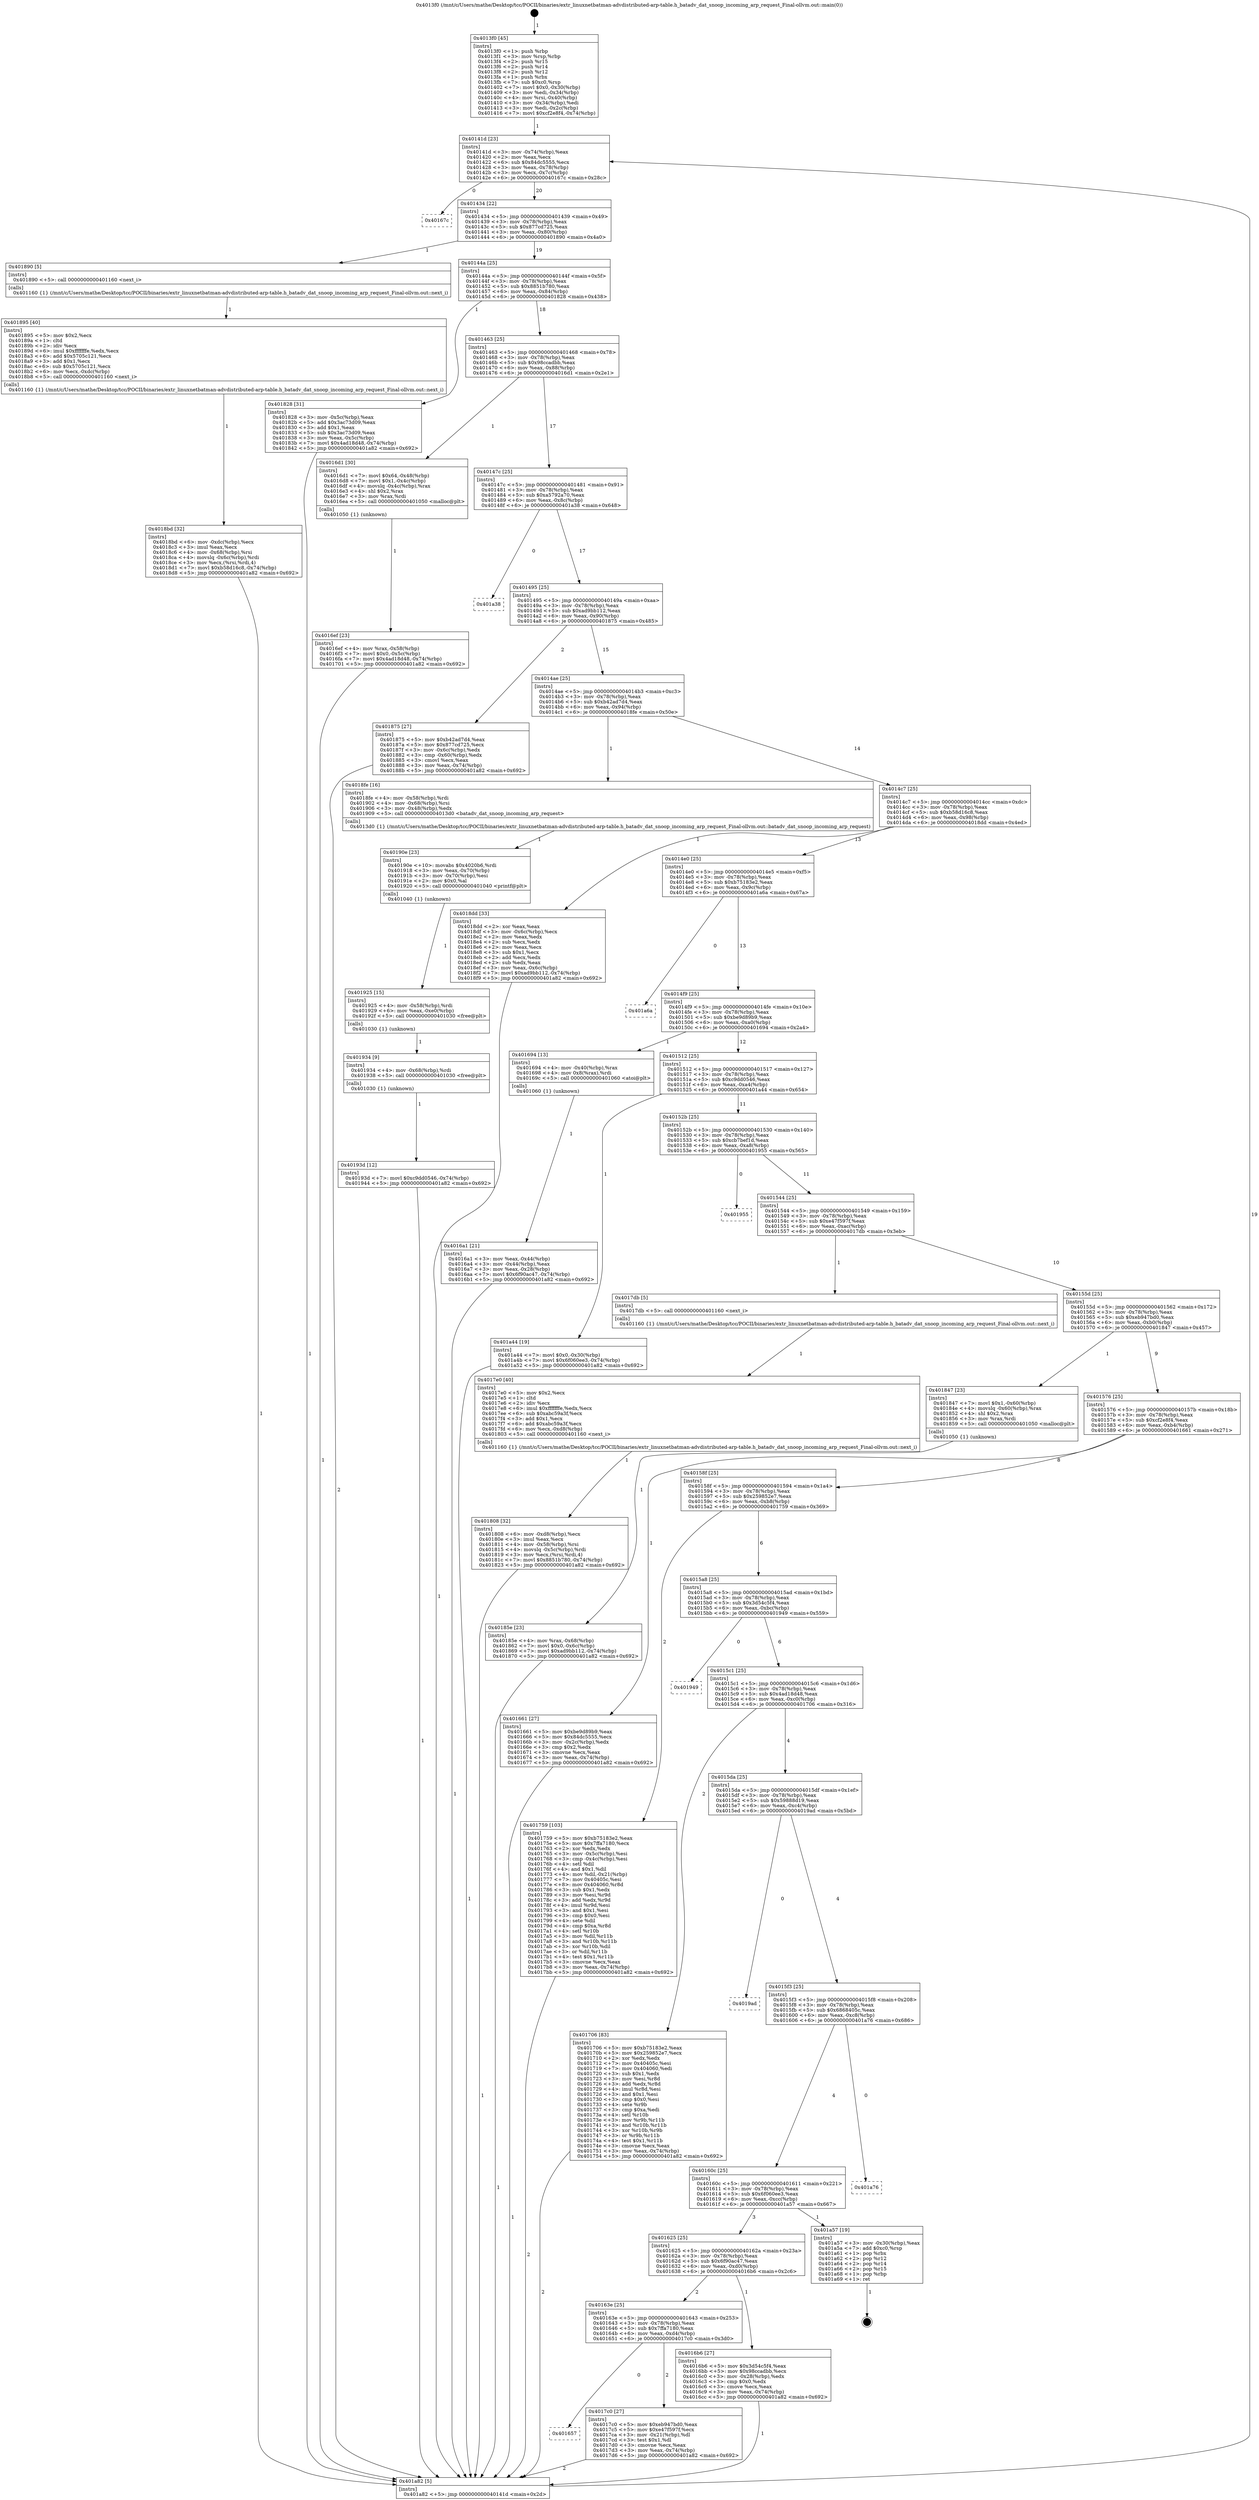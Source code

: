 digraph "0x4013f0" {
  label = "0x4013f0 (/mnt/c/Users/mathe/Desktop/tcc/POCII/binaries/extr_linuxnetbatman-advdistributed-arp-table.h_batadv_dat_snoop_incoming_arp_request_Final-ollvm.out::main(0))"
  labelloc = "t"
  node[shape=record]

  Entry [label="",width=0.3,height=0.3,shape=circle,fillcolor=black,style=filled]
  "0x40141d" [label="{
     0x40141d [23]\l
     | [instrs]\l
     &nbsp;&nbsp;0x40141d \<+3\>: mov -0x74(%rbp),%eax\l
     &nbsp;&nbsp;0x401420 \<+2\>: mov %eax,%ecx\l
     &nbsp;&nbsp;0x401422 \<+6\>: sub $0x84dc5555,%ecx\l
     &nbsp;&nbsp;0x401428 \<+3\>: mov %eax,-0x78(%rbp)\l
     &nbsp;&nbsp;0x40142b \<+3\>: mov %ecx,-0x7c(%rbp)\l
     &nbsp;&nbsp;0x40142e \<+6\>: je 000000000040167c \<main+0x28c\>\l
  }"]
  "0x40167c" [label="{
     0x40167c\l
  }", style=dashed]
  "0x401434" [label="{
     0x401434 [22]\l
     | [instrs]\l
     &nbsp;&nbsp;0x401434 \<+5\>: jmp 0000000000401439 \<main+0x49\>\l
     &nbsp;&nbsp;0x401439 \<+3\>: mov -0x78(%rbp),%eax\l
     &nbsp;&nbsp;0x40143c \<+5\>: sub $0x877cd725,%eax\l
     &nbsp;&nbsp;0x401441 \<+3\>: mov %eax,-0x80(%rbp)\l
     &nbsp;&nbsp;0x401444 \<+6\>: je 0000000000401890 \<main+0x4a0\>\l
  }"]
  Exit [label="",width=0.3,height=0.3,shape=circle,fillcolor=black,style=filled,peripheries=2]
  "0x401890" [label="{
     0x401890 [5]\l
     | [instrs]\l
     &nbsp;&nbsp;0x401890 \<+5\>: call 0000000000401160 \<next_i\>\l
     | [calls]\l
     &nbsp;&nbsp;0x401160 \{1\} (/mnt/c/Users/mathe/Desktop/tcc/POCII/binaries/extr_linuxnetbatman-advdistributed-arp-table.h_batadv_dat_snoop_incoming_arp_request_Final-ollvm.out::next_i)\l
  }"]
  "0x40144a" [label="{
     0x40144a [25]\l
     | [instrs]\l
     &nbsp;&nbsp;0x40144a \<+5\>: jmp 000000000040144f \<main+0x5f\>\l
     &nbsp;&nbsp;0x40144f \<+3\>: mov -0x78(%rbp),%eax\l
     &nbsp;&nbsp;0x401452 \<+5\>: sub $0x8851b780,%eax\l
     &nbsp;&nbsp;0x401457 \<+6\>: mov %eax,-0x84(%rbp)\l
     &nbsp;&nbsp;0x40145d \<+6\>: je 0000000000401828 \<main+0x438\>\l
  }"]
  "0x40193d" [label="{
     0x40193d [12]\l
     | [instrs]\l
     &nbsp;&nbsp;0x40193d \<+7\>: movl $0xc9dd0546,-0x74(%rbp)\l
     &nbsp;&nbsp;0x401944 \<+5\>: jmp 0000000000401a82 \<main+0x692\>\l
  }"]
  "0x401828" [label="{
     0x401828 [31]\l
     | [instrs]\l
     &nbsp;&nbsp;0x401828 \<+3\>: mov -0x5c(%rbp),%eax\l
     &nbsp;&nbsp;0x40182b \<+5\>: add $0x3ac73d09,%eax\l
     &nbsp;&nbsp;0x401830 \<+3\>: add $0x1,%eax\l
     &nbsp;&nbsp;0x401833 \<+5\>: sub $0x3ac73d09,%eax\l
     &nbsp;&nbsp;0x401838 \<+3\>: mov %eax,-0x5c(%rbp)\l
     &nbsp;&nbsp;0x40183b \<+7\>: movl $0x4ad18d48,-0x74(%rbp)\l
     &nbsp;&nbsp;0x401842 \<+5\>: jmp 0000000000401a82 \<main+0x692\>\l
  }"]
  "0x401463" [label="{
     0x401463 [25]\l
     | [instrs]\l
     &nbsp;&nbsp;0x401463 \<+5\>: jmp 0000000000401468 \<main+0x78\>\l
     &nbsp;&nbsp;0x401468 \<+3\>: mov -0x78(%rbp),%eax\l
     &nbsp;&nbsp;0x40146b \<+5\>: sub $0x98ccadbb,%eax\l
     &nbsp;&nbsp;0x401470 \<+6\>: mov %eax,-0x88(%rbp)\l
     &nbsp;&nbsp;0x401476 \<+6\>: je 00000000004016d1 \<main+0x2e1\>\l
  }"]
  "0x401934" [label="{
     0x401934 [9]\l
     | [instrs]\l
     &nbsp;&nbsp;0x401934 \<+4\>: mov -0x68(%rbp),%rdi\l
     &nbsp;&nbsp;0x401938 \<+5\>: call 0000000000401030 \<free@plt\>\l
     | [calls]\l
     &nbsp;&nbsp;0x401030 \{1\} (unknown)\l
  }"]
  "0x4016d1" [label="{
     0x4016d1 [30]\l
     | [instrs]\l
     &nbsp;&nbsp;0x4016d1 \<+7\>: movl $0x64,-0x48(%rbp)\l
     &nbsp;&nbsp;0x4016d8 \<+7\>: movl $0x1,-0x4c(%rbp)\l
     &nbsp;&nbsp;0x4016df \<+4\>: movslq -0x4c(%rbp),%rax\l
     &nbsp;&nbsp;0x4016e3 \<+4\>: shl $0x2,%rax\l
     &nbsp;&nbsp;0x4016e7 \<+3\>: mov %rax,%rdi\l
     &nbsp;&nbsp;0x4016ea \<+5\>: call 0000000000401050 \<malloc@plt\>\l
     | [calls]\l
     &nbsp;&nbsp;0x401050 \{1\} (unknown)\l
  }"]
  "0x40147c" [label="{
     0x40147c [25]\l
     | [instrs]\l
     &nbsp;&nbsp;0x40147c \<+5\>: jmp 0000000000401481 \<main+0x91\>\l
     &nbsp;&nbsp;0x401481 \<+3\>: mov -0x78(%rbp),%eax\l
     &nbsp;&nbsp;0x401484 \<+5\>: sub $0xa5792a70,%eax\l
     &nbsp;&nbsp;0x401489 \<+6\>: mov %eax,-0x8c(%rbp)\l
     &nbsp;&nbsp;0x40148f \<+6\>: je 0000000000401a38 \<main+0x648\>\l
  }"]
  "0x401925" [label="{
     0x401925 [15]\l
     | [instrs]\l
     &nbsp;&nbsp;0x401925 \<+4\>: mov -0x58(%rbp),%rdi\l
     &nbsp;&nbsp;0x401929 \<+6\>: mov %eax,-0xe0(%rbp)\l
     &nbsp;&nbsp;0x40192f \<+5\>: call 0000000000401030 \<free@plt\>\l
     | [calls]\l
     &nbsp;&nbsp;0x401030 \{1\} (unknown)\l
  }"]
  "0x401a38" [label="{
     0x401a38\l
  }", style=dashed]
  "0x401495" [label="{
     0x401495 [25]\l
     | [instrs]\l
     &nbsp;&nbsp;0x401495 \<+5\>: jmp 000000000040149a \<main+0xaa\>\l
     &nbsp;&nbsp;0x40149a \<+3\>: mov -0x78(%rbp),%eax\l
     &nbsp;&nbsp;0x40149d \<+5\>: sub $0xad9bb112,%eax\l
     &nbsp;&nbsp;0x4014a2 \<+6\>: mov %eax,-0x90(%rbp)\l
     &nbsp;&nbsp;0x4014a8 \<+6\>: je 0000000000401875 \<main+0x485\>\l
  }"]
  "0x40190e" [label="{
     0x40190e [23]\l
     | [instrs]\l
     &nbsp;&nbsp;0x40190e \<+10\>: movabs $0x4020b6,%rdi\l
     &nbsp;&nbsp;0x401918 \<+3\>: mov %eax,-0x70(%rbp)\l
     &nbsp;&nbsp;0x40191b \<+3\>: mov -0x70(%rbp),%esi\l
     &nbsp;&nbsp;0x40191e \<+2\>: mov $0x0,%al\l
     &nbsp;&nbsp;0x401920 \<+5\>: call 0000000000401040 \<printf@plt\>\l
     | [calls]\l
     &nbsp;&nbsp;0x401040 \{1\} (unknown)\l
  }"]
  "0x401875" [label="{
     0x401875 [27]\l
     | [instrs]\l
     &nbsp;&nbsp;0x401875 \<+5\>: mov $0xb42ad7d4,%eax\l
     &nbsp;&nbsp;0x40187a \<+5\>: mov $0x877cd725,%ecx\l
     &nbsp;&nbsp;0x40187f \<+3\>: mov -0x6c(%rbp),%edx\l
     &nbsp;&nbsp;0x401882 \<+3\>: cmp -0x60(%rbp),%edx\l
     &nbsp;&nbsp;0x401885 \<+3\>: cmovl %ecx,%eax\l
     &nbsp;&nbsp;0x401888 \<+3\>: mov %eax,-0x74(%rbp)\l
     &nbsp;&nbsp;0x40188b \<+5\>: jmp 0000000000401a82 \<main+0x692\>\l
  }"]
  "0x4014ae" [label="{
     0x4014ae [25]\l
     | [instrs]\l
     &nbsp;&nbsp;0x4014ae \<+5\>: jmp 00000000004014b3 \<main+0xc3\>\l
     &nbsp;&nbsp;0x4014b3 \<+3\>: mov -0x78(%rbp),%eax\l
     &nbsp;&nbsp;0x4014b6 \<+5\>: sub $0xb42ad7d4,%eax\l
     &nbsp;&nbsp;0x4014bb \<+6\>: mov %eax,-0x94(%rbp)\l
     &nbsp;&nbsp;0x4014c1 \<+6\>: je 00000000004018fe \<main+0x50e\>\l
  }"]
  "0x4018bd" [label="{
     0x4018bd [32]\l
     | [instrs]\l
     &nbsp;&nbsp;0x4018bd \<+6\>: mov -0xdc(%rbp),%ecx\l
     &nbsp;&nbsp;0x4018c3 \<+3\>: imul %eax,%ecx\l
     &nbsp;&nbsp;0x4018c6 \<+4\>: mov -0x68(%rbp),%rsi\l
     &nbsp;&nbsp;0x4018ca \<+4\>: movslq -0x6c(%rbp),%rdi\l
     &nbsp;&nbsp;0x4018ce \<+3\>: mov %ecx,(%rsi,%rdi,4)\l
     &nbsp;&nbsp;0x4018d1 \<+7\>: movl $0xb58d16c8,-0x74(%rbp)\l
     &nbsp;&nbsp;0x4018d8 \<+5\>: jmp 0000000000401a82 \<main+0x692\>\l
  }"]
  "0x4018fe" [label="{
     0x4018fe [16]\l
     | [instrs]\l
     &nbsp;&nbsp;0x4018fe \<+4\>: mov -0x58(%rbp),%rdi\l
     &nbsp;&nbsp;0x401902 \<+4\>: mov -0x68(%rbp),%rsi\l
     &nbsp;&nbsp;0x401906 \<+3\>: mov -0x48(%rbp),%edx\l
     &nbsp;&nbsp;0x401909 \<+5\>: call 00000000004013d0 \<batadv_dat_snoop_incoming_arp_request\>\l
     | [calls]\l
     &nbsp;&nbsp;0x4013d0 \{1\} (/mnt/c/Users/mathe/Desktop/tcc/POCII/binaries/extr_linuxnetbatman-advdistributed-arp-table.h_batadv_dat_snoop_incoming_arp_request_Final-ollvm.out::batadv_dat_snoop_incoming_arp_request)\l
  }"]
  "0x4014c7" [label="{
     0x4014c7 [25]\l
     | [instrs]\l
     &nbsp;&nbsp;0x4014c7 \<+5\>: jmp 00000000004014cc \<main+0xdc\>\l
     &nbsp;&nbsp;0x4014cc \<+3\>: mov -0x78(%rbp),%eax\l
     &nbsp;&nbsp;0x4014cf \<+5\>: sub $0xb58d16c8,%eax\l
     &nbsp;&nbsp;0x4014d4 \<+6\>: mov %eax,-0x98(%rbp)\l
     &nbsp;&nbsp;0x4014da \<+6\>: je 00000000004018dd \<main+0x4ed\>\l
  }"]
  "0x401895" [label="{
     0x401895 [40]\l
     | [instrs]\l
     &nbsp;&nbsp;0x401895 \<+5\>: mov $0x2,%ecx\l
     &nbsp;&nbsp;0x40189a \<+1\>: cltd\l
     &nbsp;&nbsp;0x40189b \<+2\>: idiv %ecx\l
     &nbsp;&nbsp;0x40189d \<+6\>: imul $0xfffffffe,%edx,%ecx\l
     &nbsp;&nbsp;0x4018a3 \<+6\>: add $0x5705c121,%ecx\l
     &nbsp;&nbsp;0x4018a9 \<+3\>: add $0x1,%ecx\l
     &nbsp;&nbsp;0x4018ac \<+6\>: sub $0x5705c121,%ecx\l
     &nbsp;&nbsp;0x4018b2 \<+6\>: mov %ecx,-0xdc(%rbp)\l
     &nbsp;&nbsp;0x4018b8 \<+5\>: call 0000000000401160 \<next_i\>\l
     | [calls]\l
     &nbsp;&nbsp;0x401160 \{1\} (/mnt/c/Users/mathe/Desktop/tcc/POCII/binaries/extr_linuxnetbatman-advdistributed-arp-table.h_batadv_dat_snoop_incoming_arp_request_Final-ollvm.out::next_i)\l
  }"]
  "0x4018dd" [label="{
     0x4018dd [33]\l
     | [instrs]\l
     &nbsp;&nbsp;0x4018dd \<+2\>: xor %eax,%eax\l
     &nbsp;&nbsp;0x4018df \<+3\>: mov -0x6c(%rbp),%ecx\l
     &nbsp;&nbsp;0x4018e2 \<+2\>: mov %eax,%edx\l
     &nbsp;&nbsp;0x4018e4 \<+2\>: sub %ecx,%edx\l
     &nbsp;&nbsp;0x4018e6 \<+2\>: mov %eax,%ecx\l
     &nbsp;&nbsp;0x4018e8 \<+3\>: sub $0x1,%ecx\l
     &nbsp;&nbsp;0x4018eb \<+2\>: add %ecx,%edx\l
     &nbsp;&nbsp;0x4018ed \<+2\>: sub %edx,%eax\l
     &nbsp;&nbsp;0x4018ef \<+3\>: mov %eax,-0x6c(%rbp)\l
     &nbsp;&nbsp;0x4018f2 \<+7\>: movl $0xad9bb112,-0x74(%rbp)\l
     &nbsp;&nbsp;0x4018f9 \<+5\>: jmp 0000000000401a82 \<main+0x692\>\l
  }"]
  "0x4014e0" [label="{
     0x4014e0 [25]\l
     | [instrs]\l
     &nbsp;&nbsp;0x4014e0 \<+5\>: jmp 00000000004014e5 \<main+0xf5\>\l
     &nbsp;&nbsp;0x4014e5 \<+3\>: mov -0x78(%rbp),%eax\l
     &nbsp;&nbsp;0x4014e8 \<+5\>: sub $0xb75183e2,%eax\l
     &nbsp;&nbsp;0x4014ed \<+6\>: mov %eax,-0x9c(%rbp)\l
     &nbsp;&nbsp;0x4014f3 \<+6\>: je 0000000000401a6a \<main+0x67a\>\l
  }"]
  "0x40185e" [label="{
     0x40185e [23]\l
     | [instrs]\l
     &nbsp;&nbsp;0x40185e \<+4\>: mov %rax,-0x68(%rbp)\l
     &nbsp;&nbsp;0x401862 \<+7\>: movl $0x0,-0x6c(%rbp)\l
     &nbsp;&nbsp;0x401869 \<+7\>: movl $0xad9bb112,-0x74(%rbp)\l
     &nbsp;&nbsp;0x401870 \<+5\>: jmp 0000000000401a82 \<main+0x692\>\l
  }"]
  "0x401a6a" [label="{
     0x401a6a\l
  }", style=dashed]
  "0x4014f9" [label="{
     0x4014f9 [25]\l
     | [instrs]\l
     &nbsp;&nbsp;0x4014f9 \<+5\>: jmp 00000000004014fe \<main+0x10e\>\l
     &nbsp;&nbsp;0x4014fe \<+3\>: mov -0x78(%rbp),%eax\l
     &nbsp;&nbsp;0x401501 \<+5\>: sub $0xbe9d89b9,%eax\l
     &nbsp;&nbsp;0x401506 \<+6\>: mov %eax,-0xa0(%rbp)\l
     &nbsp;&nbsp;0x40150c \<+6\>: je 0000000000401694 \<main+0x2a4\>\l
  }"]
  "0x401808" [label="{
     0x401808 [32]\l
     | [instrs]\l
     &nbsp;&nbsp;0x401808 \<+6\>: mov -0xd8(%rbp),%ecx\l
     &nbsp;&nbsp;0x40180e \<+3\>: imul %eax,%ecx\l
     &nbsp;&nbsp;0x401811 \<+4\>: mov -0x58(%rbp),%rsi\l
     &nbsp;&nbsp;0x401815 \<+4\>: movslq -0x5c(%rbp),%rdi\l
     &nbsp;&nbsp;0x401819 \<+3\>: mov %ecx,(%rsi,%rdi,4)\l
     &nbsp;&nbsp;0x40181c \<+7\>: movl $0x8851b780,-0x74(%rbp)\l
     &nbsp;&nbsp;0x401823 \<+5\>: jmp 0000000000401a82 \<main+0x692\>\l
  }"]
  "0x401694" [label="{
     0x401694 [13]\l
     | [instrs]\l
     &nbsp;&nbsp;0x401694 \<+4\>: mov -0x40(%rbp),%rax\l
     &nbsp;&nbsp;0x401698 \<+4\>: mov 0x8(%rax),%rdi\l
     &nbsp;&nbsp;0x40169c \<+5\>: call 0000000000401060 \<atoi@plt\>\l
     | [calls]\l
     &nbsp;&nbsp;0x401060 \{1\} (unknown)\l
  }"]
  "0x401512" [label="{
     0x401512 [25]\l
     | [instrs]\l
     &nbsp;&nbsp;0x401512 \<+5\>: jmp 0000000000401517 \<main+0x127\>\l
     &nbsp;&nbsp;0x401517 \<+3\>: mov -0x78(%rbp),%eax\l
     &nbsp;&nbsp;0x40151a \<+5\>: sub $0xc9dd0546,%eax\l
     &nbsp;&nbsp;0x40151f \<+6\>: mov %eax,-0xa4(%rbp)\l
     &nbsp;&nbsp;0x401525 \<+6\>: je 0000000000401a44 \<main+0x654\>\l
  }"]
  "0x4017e0" [label="{
     0x4017e0 [40]\l
     | [instrs]\l
     &nbsp;&nbsp;0x4017e0 \<+5\>: mov $0x2,%ecx\l
     &nbsp;&nbsp;0x4017e5 \<+1\>: cltd\l
     &nbsp;&nbsp;0x4017e6 \<+2\>: idiv %ecx\l
     &nbsp;&nbsp;0x4017e8 \<+6\>: imul $0xfffffffe,%edx,%ecx\l
     &nbsp;&nbsp;0x4017ee \<+6\>: sub $0xabc59a3f,%ecx\l
     &nbsp;&nbsp;0x4017f4 \<+3\>: add $0x1,%ecx\l
     &nbsp;&nbsp;0x4017f7 \<+6\>: add $0xabc59a3f,%ecx\l
     &nbsp;&nbsp;0x4017fd \<+6\>: mov %ecx,-0xd8(%rbp)\l
     &nbsp;&nbsp;0x401803 \<+5\>: call 0000000000401160 \<next_i\>\l
     | [calls]\l
     &nbsp;&nbsp;0x401160 \{1\} (/mnt/c/Users/mathe/Desktop/tcc/POCII/binaries/extr_linuxnetbatman-advdistributed-arp-table.h_batadv_dat_snoop_incoming_arp_request_Final-ollvm.out::next_i)\l
  }"]
  "0x401a44" [label="{
     0x401a44 [19]\l
     | [instrs]\l
     &nbsp;&nbsp;0x401a44 \<+7\>: movl $0x0,-0x30(%rbp)\l
     &nbsp;&nbsp;0x401a4b \<+7\>: movl $0x6f060ee3,-0x74(%rbp)\l
     &nbsp;&nbsp;0x401a52 \<+5\>: jmp 0000000000401a82 \<main+0x692\>\l
  }"]
  "0x40152b" [label="{
     0x40152b [25]\l
     | [instrs]\l
     &nbsp;&nbsp;0x40152b \<+5\>: jmp 0000000000401530 \<main+0x140\>\l
     &nbsp;&nbsp;0x401530 \<+3\>: mov -0x78(%rbp),%eax\l
     &nbsp;&nbsp;0x401533 \<+5\>: sub $0xcb7bef1d,%eax\l
     &nbsp;&nbsp;0x401538 \<+6\>: mov %eax,-0xa8(%rbp)\l
     &nbsp;&nbsp;0x40153e \<+6\>: je 0000000000401955 \<main+0x565\>\l
  }"]
  "0x401657" [label="{
     0x401657\l
  }", style=dashed]
  "0x401955" [label="{
     0x401955\l
  }", style=dashed]
  "0x401544" [label="{
     0x401544 [25]\l
     | [instrs]\l
     &nbsp;&nbsp;0x401544 \<+5\>: jmp 0000000000401549 \<main+0x159\>\l
     &nbsp;&nbsp;0x401549 \<+3\>: mov -0x78(%rbp),%eax\l
     &nbsp;&nbsp;0x40154c \<+5\>: sub $0xe47f597f,%eax\l
     &nbsp;&nbsp;0x401551 \<+6\>: mov %eax,-0xac(%rbp)\l
     &nbsp;&nbsp;0x401557 \<+6\>: je 00000000004017db \<main+0x3eb\>\l
  }"]
  "0x4017c0" [label="{
     0x4017c0 [27]\l
     | [instrs]\l
     &nbsp;&nbsp;0x4017c0 \<+5\>: mov $0xeb947bd0,%eax\l
     &nbsp;&nbsp;0x4017c5 \<+5\>: mov $0xe47f597f,%ecx\l
     &nbsp;&nbsp;0x4017ca \<+3\>: mov -0x21(%rbp),%dl\l
     &nbsp;&nbsp;0x4017cd \<+3\>: test $0x1,%dl\l
     &nbsp;&nbsp;0x4017d0 \<+3\>: cmovne %ecx,%eax\l
     &nbsp;&nbsp;0x4017d3 \<+3\>: mov %eax,-0x74(%rbp)\l
     &nbsp;&nbsp;0x4017d6 \<+5\>: jmp 0000000000401a82 \<main+0x692\>\l
  }"]
  "0x4017db" [label="{
     0x4017db [5]\l
     | [instrs]\l
     &nbsp;&nbsp;0x4017db \<+5\>: call 0000000000401160 \<next_i\>\l
     | [calls]\l
     &nbsp;&nbsp;0x401160 \{1\} (/mnt/c/Users/mathe/Desktop/tcc/POCII/binaries/extr_linuxnetbatman-advdistributed-arp-table.h_batadv_dat_snoop_incoming_arp_request_Final-ollvm.out::next_i)\l
  }"]
  "0x40155d" [label="{
     0x40155d [25]\l
     | [instrs]\l
     &nbsp;&nbsp;0x40155d \<+5\>: jmp 0000000000401562 \<main+0x172\>\l
     &nbsp;&nbsp;0x401562 \<+3\>: mov -0x78(%rbp),%eax\l
     &nbsp;&nbsp;0x401565 \<+5\>: sub $0xeb947bd0,%eax\l
     &nbsp;&nbsp;0x40156a \<+6\>: mov %eax,-0xb0(%rbp)\l
     &nbsp;&nbsp;0x401570 \<+6\>: je 0000000000401847 \<main+0x457\>\l
  }"]
  "0x4016ef" [label="{
     0x4016ef [23]\l
     | [instrs]\l
     &nbsp;&nbsp;0x4016ef \<+4\>: mov %rax,-0x58(%rbp)\l
     &nbsp;&nbsp;0x4016f3 \<+7\>: movl $0x0,-0x5c(%rbp)\l
     &nbsp;&nbsp;0x4016fa \<+7\>: movl $0x4ad18d48,-0x74(%rbp)\l
     &nbsp;&nbsp;0x401701 \<+5\>: jmp 0000000000401a82 \<main+0x692\>\l
  }"]
  "0x401847" [label="{
     0x401847 [23]\l
     | [instrs]\l
     &nbsp;&nbsp;0x401847 \<+7\>: movl $0x1,-0x60(%rbp)\l
     &nbsp;&nbsp;0x40184e \<+4\>: movslq -0x60(%rbp),%rax\l
     &nbsp;&nbsp;0x401852 \<+4\>: shl $0x2,%rax\l
     &nbsp;&nbsp;0x401856 \<+3\>: mov %rax,%rdi\l
     &nbsp;&nbsp;0x401859 \<+5\>: call 0000000000401050 \<malloc@plt\>\l
     | [calls]\l
     &nbsp;&nbsp;0x401050 \{1\} (unknown)\l
  }"]
  "0x401576" [label="{
     0x401576 [25]\l
     | [instrs]\l
     &nbsp;&nbsp;0x401576 \<+5\>: jmp 000000000040157b \<main+0x18b\>\l
     &nbsp;&nbsp;0x40157b \<+3\>: mov -0x78(%rbp),%eax\l
     &nbsp;&nbsp;0x40157e \<+5\>: sub $0xcf2e8f4,%eax\l
     &nbsp;&nbsp;0x401583 \<+6\>: mov %eax,-0xb4(%rbp)\l
     &nbsp;&nbsp;0x401589 \<+6\>: je 0000000000401661 \<main+0x271\>\l
  }"]
  "0x40163e" [label="{
     0x40163e [25]\l
     | [instrs]\l
     &nbsp;&nbsp;0x40163e \<+5\>: jmp 0000000000401643 \<main+0x253\>\l
     &nbsp;&nbsp;0x401643 \<+3\>: mov -0x78(%rbp),%eax\l
     &nbsp;&nbsp;0x401646 \<+5\>: sub $0x7ffa7180,%eax\l
     &nbsp;&nbsp;0x40164b \<+6\>: mov %eax,-0xd4(%rbp)\l
     &nbsp;&nbsp;0x401651 \<+6\>: je 00000000004017c0 \<main+0x3d0\>\l
  }"]
  "0x401661" [label="{
     0x401661 [27]\l
     | [instrs]\l
     &nbsp;&nbsp;0x401661 \<+5\>: mov $0xbe9d89b9,%eax\l
     &nbsp;&nbsp;0x401666 \<+5\>: mov $0x84dc5555,%ecx\l
     &nbsp;&nbsp;0x40166b \<+3\>: mov -0x2c(%rbp),%edx\l
     &nbsp;&nbsp;0x40166e \<+3\>: cmp $0x2,%edx\l
     &nbsp;&nbsp;0x401671 \<+3\>: cmovne %ecx,%eax\l
     &nbsp;&nbsp;0x401674 \<+3\>: mov %eax,-0x74(%rbp)\l
     &nbsp;&nbsp;0x401677 \<+5\>: jmp 0000000000401a82 \<main+0x692\>\l
  }"]
  "0x40158f" [label="{
     0x40158f [25]\l
     | [instrs]\l
     &nbsp;&nbsp;0x40158f \<+5\>: jmp 0000000000401594 \<main+0x1a4\>\l
     &nbsp;&nbsp;0x401594 \<+3\>: mov -0x78(%rbp),%eax\l
     &nbsp;&nbsp;0x401597 \<+5\>: sub $0x259852e7,%eax\l
     &nbsp;&nbsp;0x40159c \<+6\>: mov %eax,-0xb8(%rbp)\l
     &nbsp;&nbsp;0x4015a2 \<+6\>: je 0000000000401759 \<main+0x369\>\l
  }"]
  "0x401a82" [label="{
     0x401a82 [5]\l
     | [instrs]\l
     &nbsp;&nbsp;0x401a82 \<+5\>: jmp 000000000040141d \<main+0x2d\>\l
  }"]
  "0x4013f0" [label="{
     0x4013f0 [45]\l
     | [instrs]\l
     &nbsp;&nbsp;0x4013f0 \<+1\>: push %rbp\l
     &nbsp;&nbsp;0x4013f1 \<+3\>: mov %rsp,%rbp\l
     &nbsp;&nbsp;0x4013f4 \<+2\>: push %r15\l
     &nbsp;&nbsp;0x4013f6 \<+2\>: push %r14\l
     &nbsp;&nbsp;0x4013f8 \<+2\>: push %r12\l
     &nbsp;&nbsp;0x4013fa \<+1\>: push %rbx\l
     &nbsp;&nbsp;0x4013fb \<+7\>: sub $0xc0,%rsp\l
     &nbsp;&nbsp;0x401402 \<+7\>: movl $0x0,-0x30(%rbp)\l
     &nbsp;&nbsp;0x401409 \<+3\>: mov %edi,-0x34(%rbp)\l
     &nbsp;&nbsp;0x40140c \<+4\>: mov %rsi,-0x40(%rbp)\l
     &nbsp;&nbsp;0x401410 \<+3\>: mov -0x34(%rbp),%edi\l
     &nbsp;&nbsp;0x401413 \<+3\>: mov %edi,-0x2c(%rbp)\l
     &nbsp;&nbsp;0x401416 \<+7\>: movl $0xcf2e8f4,-0x74(%rbp)\l
  }"]
  "0x4016a1" [label="{
     0x4016a1 [21]\l
     | [instrs]\l
     &nbsp;&nbsp;0x4016a1 \<+3\>: mov %eax,-0x44(%rbp)\l
     &nbsp;&nbsp;0x4016a4 \<+3\>: mov -0x44(%rbp),%eax\l
     &nbsp;&nbsp;0x4016a7 \<+3\>: mov %eax,-0x28(%rbp)\l
     &nbsp;&nbsp;0x4016aa \<+7\>: movl $0x6f90ac47,-0x74(%rbp)\l
     &nbsp;&nbsp;0x4016b1 \<+5\>: jmp 0000000000401a82 \<main+0x692\>\l
  }"]
  "0x4016b6" [label="{
     0x4016b6 [27]\l
     | [instrs]\l
     &nbsp;&nbsp;0x4016b6 \<+5\>: mov $0x3d54c5f4,%eax\l
     &nbsp;&nbsp;0x4016bb \<+5\>: mov $0x98ccadbb,%ecx\l
     &nbsp;&nbsp;0x4016c0 \<+3\>: mov -0x28(%rbp),%edx\l
     &nbsp;&nbsp;0x4016c3 \<+3\>: cmp $0x0,%edx\l
     &nbsp;&nbsp;0x4016c6 \<+3\>: cmove %ecx,%eax\l
     &nbsp;&nbsp;0x4016c9 \<+3\>: mov %eax,-0x74(%rbp)\l
     &nbsp;&nbsp;0x4016cc \<+5\>: jmp 0000000000401a82 \<main+0x692\>\l
  }"]
  "0x401759" [label="{
     0x401759 [103]\l
     | [instrs]\l
     &nbsp;&nbsp;0x401759 \<+5\>: mov $0xb75183e2,%eax\l
     &nbsp;&nbsp;0x40175e \<+5\>: mov $0x7ffa7180,%ecx\l
     &nbsp;&nbsp;0x401763 \<+2\>: xor %edx,%edx\l
     &nbsp;&nbsp;0x401765 \<+3\>: mov -0x5c(%rbp),%esi\l
     &nbsp;&nbsp;0x401768 \<+3\>: cmp -0x4c(%rbp),%esi\l
     &nbsp;&nbsp;0x40176b \<+4\>: setl %dil\l
     &nbsp;&nbsp;0x40176f \<+4\>: and $0x1,%dil\l
     &nbsp;&nbsp;0x401773 \<+4\>: mov %dil,-0x21(%rbp)\l
     &nbsp;&nbsp;0x401777 \<+7\>: mov 0x40405c,%esi\l
     &nbsp;&nbsp;0x40177e \<+8\>: mov 0x404060,%r8d\l
     &nbsp;&nbsp;0x401786 \<+3\>: sub $0x1,%edx\l
     &nbsp;&nbsp;0x401789 \<+3\>: mov %esi,%r9d\l
     &nbsp;&nbsp;0x40178c \<+3\>: add %edx,%r9d\l
     &nbsp;&nbsp;0x40178f \<+4\>: imul %r9d,%esi\l
     &nbsp;&nbsp;0x401793 \<+3\>: and $0x1,%esi\l
     &nbsp;&nbsp;0x401796 \<+3\>: cmp $0x0,%esi\l
     &nbsp;&nbsp;0x401799 \<+4\>: sete %dil\l
     &nbsp;&nbsp;0x40179d \<+4\>: cmp $0xa,%r8d\l
     &nbsp;&nbsp;0x4017a1 \<+4\>: setl %r10b\l
     &nbsp;&nbsp;0x4017a5 \<+3\>: mov %dil,%r11b\l
     &nbsp;&nbsp;0x4017a8 \<+3\>: and %r10b,%r11b\l
     &nbsp;&nbsp;0x4017ab \<+3\>: xor %r10b,%dil\l
     &nbsp;&nbsp;0x4017ae \<+3\>: or %dil,%r11b\l
     &nbsp;&nbsp;0x4017b1 \<+4\>: test $0x1,%r11b\l
     &nbsp;&nbsp;0x4017b5 \<+3\>: cmovne %ecx,%eax\l
     &nbsp;&nbsp;0x4017b8 \<+3\>: mov %eax,-0x74(%rbp)\l
     &nbsp;&nbsp;0x4017bb \<+5\>: jmp 0000000000401a82 \<main+0x692\>\l
  }"]
  "0x4015a8" [label="{
     0x4015a8 [25]\l
     | [instrs]\l
     &nbsp;&nbsp;0x4015a8 \<+5\>: jmp 00000000004015ad \<main+0x1bd\>\l
     &nbsp;&nbsp;0x4015ad \<+3\>: mov -0x78(%rbp),%eax\l
     &nbsp;&nbsp;0x4015b0 \<+5\>: sub $0x3d54c5f4,%eax\l
     &nbsp;&nbsp;0x4015b5 \<+6\>: mov %eax,-0xbc(%rbp)\l
     &nbsp;&nbsp;0x4015bb \<+6\>: je 0000000000401949 \<main+0x559\>\l
  }"]
  "0x401625" [label="{
     0x401625 [25]\l
     | [instrs]\l
     &nbsp;&nbsp;0x401625 \<+5\>: jmp 000000000040162a \<main+0x23a\>\l
     &nbsp;&nbsp;0x40162a \<+3\>: mov -0x78(%rbp),%eax\l
     &nbsp;&nbsp;0x40162d \<+5\>: sub $0x6f90ac47,%eax\l
     &nbsp;&nbsp;0x401632 \<+6\>: mov %eax,-0xd0(%rbp)\l
     &nbsp;&nbsp;0x401638 \<+6\>: je 00000000004016b6 \<main+0x2c6\>\l
  }"]
  "0x401949" [label="{
     0x401949\l
  }", style=dashed]
  "0x4015c1" [label="{
     0x4015c1 [25]\l
     | [instrs]\l
     &nbsp;&nbsp;0x4015c1 \<+5\>: jmp 00000000004015c6 \<main+0x1d6\>\l
     &nbsp;&nbsp;0x4015c6 \<+3\>: mov -0x78(%rbp),%eax\l
     &nbsp;&nbsp;0x4015c9 \<+5\>: sub $0x4ad18d48,%eax\l
     &nbsp;&nbsp;0x4015ce \<+6\>: mov %eax,-0xc0(%rbp)\l
     &nbsp;&nbsp;0x4015d4 \<+6\>: je 0000000000401706 \<main+0x316\>\l
  }"]
  "0x401a57" [label="{
     0x401a57 [19]\l
     | [instrs]\l
     &nbsp;&nbsp;0x401a57 \<+3\>: mov -0x30(%rbp),%eax\l
     &nbsp;&nbsp;0x401a5a \<+7\>: add $0xc0,%rsp\l
     &nbsp;&nbsp;0x401a61 \<+1\>: pop %rbx\l
     &nbsp;&nbsp;0x401a62 \<+2\>: pop %r12\l
     &nbsp;&nbsp;0x401a64 \<+2\>: pop %r14\l
     &nbsp;&nbsp;0x401a66 \<+2\>: pop %r15\l
     &nbsp;&nbsp;0x401a68 \<+1\>: pop %rbp\l
     &nbsp;&nbsp;0x401a69 \<+1\>: ret\l
  }"]
  "0x401706" [label="{
     0x401706 [83]\l
     | [instrs]\l
     &nbsp;&nbsp;0x401706 \<+5\>: mov $0xb75183e2,%eax\l
     &nbsp;&nbsp;0x40170b \<+5\>: mov $0x259852e7,%ecx\l
     &nbsp;&nbsp;0x401710 \<+2\>: xor %edx,%edx\l
     &nbsp;&nbsp;0x401712 \<+7\>: mov 0x40405c,%esi\l
     &nbsp;&nbsp;0x401719 \<+7\>: mov 0x404060,%edi\l
     &nbsp;&nbsp;0x401720 \<+3\>: sub $0x1,%edx\l
     &nbsp;&nbsp;0x401723 \<+3\>: mov %esi,%r8d\l
     &nbsp;&nbsp;0x401726 \<+3\>: add %edx,%r8d\l
     &nbsp;&nbsp;0x401729 \<+4\>: imul %r8d,%esi\l
     &nbsp;&nbsp;0x40172d \<+3\>: and $0x1,%esi\l
     &nbsp;&nbsp;0x401730 \<+3\>: cmp $0x0,%esi\l
     &nbsp;&nbsp;0x401733 \<+4\>: sete %r9b\l
     &nbsp;&nbsp;0x401737 \<+3\>: cmp $0xa,%edi\l
     &nbsp;&nbsp;0x40173a \<+4\>: setl %r10b\l
     &nbsp;&nbsp;0x40173e \<+3\>: mov %r9b,%r11b\l
     &nbsp;&nbsp;0x401741 \<+3\>: and %r10b,%r11b\l
     &nbsp;&nbsp;0x401744 \<+3\>: xor %r10b,%r9b\l
     &nbsp;&nbsp;0x401747 \<+3\>: or %r9b,%r11b\l
     &nbsp;&nbsp;0x40174a \<+4\>: test $0x1,%r11b\l
     &nbsp;&nbsp;0x40174e \<+3\>: cmovne %ecx,%eax\l
     &nbsp;&nbsp;0x401751 \<+3\>: mov %eax,-0x74(%rbp)\l
     &nbsp;&nbsp;0x401754 \<+5\>: jmp 0000000000401a82 \<main+0x692\>\l
  }"]
  "0x4015da" [label="{
     0x4015da [25]\l
     | [instrs]\l
     &nbsp;&nbsp;0x4015da \<+5\>: jmp 00000000004015df \<main+0x1ef\>\l
     &nbsp;&nbsp;0x4015df \<+3\>: mov -0x78(%rbp),%eax\l
     &nbsp;&nbsp;0x4015e2 \<+5\>: sub $0x59888d19,%eax\l
     &nbsp;&nbsp;0x4015e7 \<+6\>: mov %eax,-0xc4(%rbp)\l
     &nbsp;&nbsp;0x4015ed \<+6\>: je 00000000004019ad \<main+0x5bd\>\l
  }"]
  "0x40160c" [label="{
     0x40160c [25]\l
     | [instrs]\l
     &nbsp;&nbsp;0x40160c \<+5\>: jmp 0000000000401611 \<main+0x221\>\l
     &nbsp;&nbsp;0x401611 \<+3\>: mov -0x78(%rbp),%eax\l
     &nbsp;&nbsp;0x401614 \<+5\>: sub $0x6f060ee3,%eax\l
     &nbsp;&nbsp;0x401619 \<+6\>: mov %eax,-0xcc(%rbp)\l
     &nbsp;&nbsp;0x40161f \<+6\>: je 0000000000401a57 \<main+0x667\>\l
  }"]
  "0x4019ad" [label="{
     0x4019ad\l
  }", style=dashed]
  "0x4015f3" [label="{
     0x4015f3 [25]\l
     | [instrs]\l
     &nbsp;&nbsp;0x4015f3 \<+5\>: jmp 00000000004015f8 \<main+0x208\>\l
     &nbsp;&nbsp;0x4015f8 \<+3\>: mov -0x78(%rbp),%eax\l
     &nbsp;&nbsp;0x4015fb \<+5\>: sub $0x6868405c,%eax\l
     &nbsp;&nbsp;0x401600 \<+6\>: mov %eax,-0xc8(%rbp)\l
     &nbsp;&nbsp;0x401606 \<+6\>: je 0000000000401a76 \<main+0x686\>\l
  }"]
  "0x401a76" [label="{
     0x401a76\l
  }", style=dashed]
  Entry -> "0x4013f0" [label=" 1"]
  "0x40141d" -> "0x40167c" [label=" 0"]
  "0x40141d" -> "0x401434" [label=" 20"]
  "0x401a57" -> Exit [label=" 1"]
  "0x401434" -> "0x401890" [label=" 1"]
  "0x401434" -> "0x40144a" [label=" 19"]
  "0x401a44" -> "0x401a82" [label=" 1"]
  "0x40144a" -> "0x401828" [label=" 1"]
  "0x40144a" -> "0x401463" [label=" 18"]
  "0x40193d" -> "0x401a82" [label=" 1"]
  "0x401463" -> "0x4016d1" [label=" 1"]
  "0x401463" -> "0x40147c" [label=" 17"]
  "0x401934" -> "0x40193d" [label=" 1"]
  "0x40147c" -> "0x401a38" [label=" 0"]
  "0x40147c" -> "0x401495" [label=" 17"]
  "0x401925" -> "0x401934" [label=" 1"]
  "0x401495" -> "0x401875" [label=" 2"]
  "0x401495" -> "0x4014ae" [label=" 15"]
  "0x40190e" -> "0x401925" [label=" 1"]
  "0x4014ae" -> "0x4018fe" [label=" 1"]
  "0x4014ae" -> "0x4014c7" [label=" 14"]
  "0x4018fe" -> "0x40190e" [label=" 1"]
  "0x4014c7" -> "0x4018dd" [label=" 1"]
  "0x4014c7" -> "0x4014e0" [label=" 13"]
  "0x4018dd" -> "0x401a82" [label=" 1"]
  "0x4014e0" -> "0x401a6a" [label=" 0"]
  "0x4014e0" -> "0x4014f9" [label=" 13"]
  "0x4018bd" -> "0x401a82" [label=" 1"]
  "0x4014f9" -> "0x401694" [label=" 1"]
  "0x4014f9" -> "0x401512" [label=" 12"]
  "0x401895" -> "0x4018bd" [label=" 1"]
  "0x401512" -> "0x401a44" [label=" 1"]
  "0x401512" -> "0x40152b" [label=" 11"]
  "0x401890" -> "0x401895" [label=" 1"]
  "0x40152b" -> "0x401955" [label=" 0"]
  "0x40152b" -> "0x401544" [label=" 11"]
  "0x401875" -> "0x401a82" [label=" 2"]
  "0x401544" -> "0x4017db" [label=" 1"]
  "0x401544" -> "0x40155d" [label=" 10"]
  "0x40185e" -> "0x401a82" [label=" 1"]
  "0x40155d" -> "0x401847" [label=" 1"]
  "0x40155d" -> "0x401576" [label=" 9"]
  "0x401828" -> "0x401a82" [label=" 1"]
  "0x401576" -> "0x401661" [label=" 1"]
  "0x401576" -> "0x40158f" [label=" 8"]
  "0x401661" -> "0x401a82" [label=" 1"]
  "0x4013f0" -> "0x40141d" [label=" 1"]
  "0x401a82" -> "0x40141d" [label=" 19"]
  "0x401694" -> "0x4016a1" [label=" 1"]
  "0x4016a1" -> "0x401a82" [label=" 1"]
  "0x401808" -> "0x401a82" [label=" 1"]
  "0x40158f" -> "0x401759" [label=" 2"]
  "0x40158f" -> "0x4015a8" [label=" 6"]
  "0x4017e0" -> "0x401808" [label=" 1"]
  "0x4015a8" -> "0x401949" [label=" 0"]
  "0x4015a8" -> "0x4015c1" [label=" 6"]
  "0x4017c0" -> "0x401a82" [label=" 2"]
  "0x4015c1" -> "0x401706" [label=" 2"]
  "0x4015c1" -> "0x4015da" [label=" 4"]
  "0x40163e" -> "0x401657" [label=" 0"]
  "0x4015da" -> "0x4019ad" [label=" 0"]
  "0x4015da" -> "0x4015f3" [label=" 4"]
  "0x401847" -> "0x40185e" [label=" 1"]
  "0x4015f3" -> "0x401a76" [label=" 0"]
  "0x4015f3" -> "0x40160c" [label=" 4"]
  "0x40163e" -> "0x4017c0" [label=" 2"]
  "0x40160c" -> "0x401a57" [label=" 1"]
  "0x40160c" -> "0x401625" [label=" 3"]
  "0x4017db" -> "0x4017e0" [label=" 1"]
  "0x401625" -> "0x4016b6" [label=" 1"]
  "0x401625" -> "0x40163e" [label=" 2"]
  "0x4016b6" -> "0x401a82" [label=" 1"]
  "0x4016d1" -> "0x4016ef" [label=" 1"]
  "0x4016ef" -> "0x401a82" [label=" 1"]
  "0x401706" -> "0x401a82" [label=" 2"]
  "0x401759" -> "0x401a82" [label=" 2"]
}
